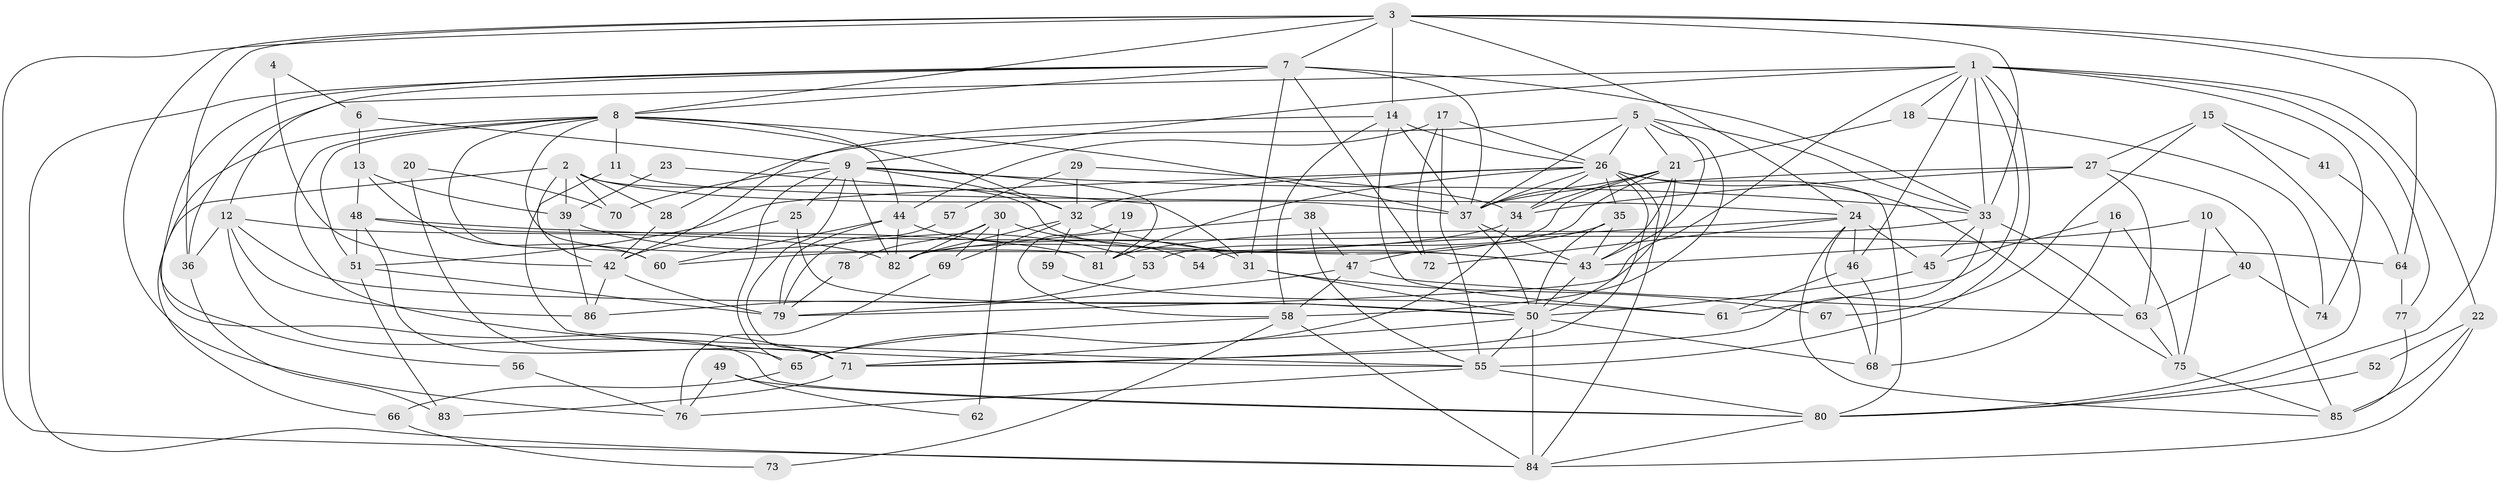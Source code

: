 // original degree distribution, {2: 0.16083916083916083, 7: 0.06293706293706294, 3: 0.3076923076923077, 6: 0.06993006993006994, 5: 0.15384615384615385, 4: 0.2097902097902098, 8: 0.027972027972027972, 9: 0.006993006993006993}
// Generated by graph-tools (version 1.1) at 2025/50/03/04/25 22:50:47]
// undirected, 86 vertices, 213 edges
graph export_dot {
  node [color=gray90,style=filled];
  1;
  2;
  3;
  4;
  5;
  6;
  7;
  8;
  9;
  10;
  11;
  12;
  13;
  14;
  15;
  16;
  17;
  18;
  19;
  20;
  21;
  22;
  23;
  24;
  25;
  26;
  27;
  28;
  29;
  30;
  31;
  32;
  33;
  34;
  35;
  36;
  37;
  38;
  39;
  40;
  41;
  42;
  43;
  44;
  45;
  46;
  47;
  48;
  49;
  50;
  51;
  52;
  53;
  54;
  55;
  56;
  57;
  58;
  59;
  60;
  61;
  62;
  63;
  64;
  65;
  66;
  67;
  68;
  69;
  70;
  71;
  72;
  73;
  74;
  75;
  76;
  77;
  78;
  79;
  80;
  81;
  82;
  83;
  84;
  85;
  86;
  1 -- 9 [weight=1.0];
  1 -- 18 [weight=1.0];
  1 -- 22 [weight=1.0];
  1 -- 33 [weight=1.0];
  1 -- 36 [weight=1.0];
  1 -- 46 [weight=1.0];
  1 -- 55 [weight=1.0];
  1 -- 61 [weight=1.0];
  1 -- 74 [weight=1.0];
  1 -- 77 [weight=1.0];
  1 -- 79 [weight=1.0];
  2 -- 28 [weight=1.0];
  2 -- 37 [weight=1.0];
  2 -- 39 [weight=1.0];
  2 -- 42 [weight=1.0];
  2 -- 43 [weight=1.0];
  2 -- 66 [weight=1.0];
  2 -- 70 [weight=1.0];
  3 -- 7 [weight=1.0];
  3 -- 8 [weight=1.0];
  3 -- 14 [weight=2.0];
  3 -- 24 [weight=1.0];
  3 -- 33 [weight=1.0];
  3 -- 36 [weight=1.0];
  3 -- 64 [weight=1.0];
  3 -- 76 [weight=1.0];
  3 -- 80 [weight=1.0];
  3 -- 84 [weight=1.0];
  4 -- 6 [weight=1.0];
  4 -- 42 [weight=1.0];
  5 -- 21 [weight=1.0];
  5 -- 26 [weight=2.0];
  5 -- 28 [weight=1.0];
  5 -- 33 [weight=1.0];
  5 -- 37 [weight=1.0];
  5 -- 43 [weight=1.0];
  5 -- 58 [weight=1.0];
  6 -- 9 [weight=1.0];
  6 -- 13 [weight=1.0];
  7 -- 8 [weight=1.0];
  7 -- 12 [weight=1.0];
  7 -- 31 [weight=1.0];
  7 -- 33 [weight=1.0];
  7 -- 37 [weight=2.0];
  7 -- 71 [weight=1.0];
  7 -- 72 [weight=1.0];
  7 -- 84 [weight=1.0];
  8 -- 11 [weight=1.0];
  8 -- 32 [weight=1.0];
  8 -- 37 [weight=2.0];
  8 -- 44 [weight=1.0];
  8 -- 51 [weight=1.0];
  8 -- 55 [weight=1.0];
  8 -- 56 [weight=1.0];
  8 -- 60 [weight=2.0];
  8 -- 81 [weight=1.0];
  9 -- 25 [weight=1.0];
  9 -- 32 [weight=1.0];
  9 -- 33 [weight=1.0];
  9 -- 65 [weight=1.0];
  9 -- 70 [weight=1.0];
  9 -- 71 [weight=1.0];
  9 -- 81 [weight=1.0];
  9 -- 82 [weight=1.0];
  10 -- 40 [weight=1.0];
  10 -- 43 [weight=1.0];
  10 -- 75 [weight=1.0];
  11 -- 24 [weight=1.0];
  11 -- 55 [weight=1.0];
  12 -- 36 [weight=1.0];
  12 -- 50 [weight=1.0];
  12 -- 80 [weight=1.0];
  12 -- 82 [weight=1.0];
  12 -- 86 [weight=1.0];
  13 -- 39 [weight=1.0];
  13 -- 48 [weight=1.0];
  13 -- 60 [weight=1.0];
  14 -- 26 [weight=1.0];
  14 -- 37 [weight=1.0];
  14 -- 42 [weight=1.0];
  14 -- 58 [weight=1.0];
  14 -- 61 [weight=1.0];
  15 -- 27 [weight=1.0];
  15 -- 41 [weight=1.0];
  15 -- 67 [weight=1.0];
  15 -- 80 [weight=1.0];
  16 -- 45 [weight=1.0];
  16 -- 68 [weight=1.0];
  16 -- 75 [weight=1.0];
  17 -- 26 [weight=1.0];
  17 -- 44 [weight=1.0];
  17 -- 55 [weight=1.0];
  17 -- 72 [weight=1.0];
  18 -- 21 [weight=1.0];
  18 -- 74 [weight=1.0];
  19 -- 58 [weight=1.0];
  19 -- 81 [weight=1.0];
  20 -- 70 [weight=1.0];
  20 -- 71 [weight=1.0];
  21 -- 34 [weight=1.0];
  21 -- 37 [weight=1.0];
  21 -- 43 [weight=3.0];
  21 -- 50 [weight=1.0];
  21 -- 53 [weight=1.0];
  21 -- 82 [weight=1.0];
  22 -- 52 [weight=1.0];
  22 -- 84 [weight=1.0];
  22 -- 85 [weight=1.0];
  23 -- 31 [weight=1.0];
  23 -- 39 [weight=1.0];
  24 -- 45 [weight=1.0];
  24 -- 46 [weight=1.0];
  24 -- 54 [weight=1.0];
  24 -- 68 [weight=1.0];
  24 -- 72 [weight=1.0];
  24 -- 85 [weight=1.0];
  25 -- 42 [weight=1.0];
  25 -- 50 [weight=1.0];
  26 -- 32 [weight=1.0];
  26 -- 34 [weight=1.0];
  26 -- 35 [weight=1.0];
  26 -- 37 [weight=1.0];
  26 -- 51 [weight=1.0];
  26 -- 71 [weight=1.0];
  26 -- 75 [weight=1.0];
  26 -- 80 [weight=1.0];
  26 -- 81 [weight=1.0];
  26 -- 84 [weight=1.0];
  27 -- 34 [weight=1.0];
  27 -- 37 [weight=1.0];
  27 -- 63 [weight=1.0];
  27 -- 85 [weight=1.0];
  28 -- 42 [weight=1.0];
  29 -- 32 [weight=1.0];
  29 -- 34 [weight=1.0];
  29 -- 57 [weight=1.0];
  30 -- 31 [weight=1.0];
  30 -- 62 [weight=1.0];
  30 -- 69 [weight=1.0];
  30 -- 78 [weight=1.0];
  30 -- 82 [weight=1.0];
  31 -- 50 [weight=1.0];
  31 -- 67 [weight=1.0];
  32 -- 43 [weight=1.0];
  32 -- 59 [weight=1.0];
  32 -- 69 [weight=1.0];
  32 -- 82 [weight=1.0];
  33 -- 45 [weight=1.0];
  33 -- 63 [weight=1.0];
  33 -- 71 [weight=1.0];
  33 -- 81 [weight=1.0];
  34 -- 60 [weight=1.0];
  34 -- 65 [weight=1.0];
  35 -- 43 [weight=1.0];
  35 -- 47 [weight=1.0];
  35 -- 50 [weight=1.0];
  36 -- 83 [weight=1.0];
  37 -- 43 [weight=1.0];
  37 -- 50 [weight=1.0];
  38 -- 47 [weight=1.0];
  38 -- 55 [weight=1.0];
  38 -- 82 [weight=1.0];
  39 -- 53 [weight=1.0];
  39 -- 86 [weight=1.0];
  40 -- 63 [weight=1.0];
  40 -- 74 [weight=1.0];
  41 -- 64 [weight=1.0];
  42 -- 79 [weight=1.0];
  42 -- 86 [weight=1.0];
  43 -- 50 [weight=1.0];
  44 -- 54 [weight=2.0];
  44 -- 60 [weight=1.0];
  44 -- 79 [weight=2.0];
  44 -- 82 [weight=1.0];
  45 -- 50 [weight=1.0];
  46 -- 61 [weight=1.0];
  46 -- 68 [weight=1.0];
  47 -- 58 [weight=1.0];
  47 -- 63 [weight=1.0];
  47 -- 79 [weight=1.0];
  48 -- 51 [weight=1.0];
  48 -- 64 [weight=1.0];
  48 -- 65 [weight=1.0];
  48 -- 81 [weight=1.0];
  49 -- 62 [weight=1.0];
  49 -- 76 [weight=1.0];
  49 -- 80 [weight=1.0];
  50 -- 55 [weight=1.0];
  50 -- 68 [weight=1.0];
  50 -- 71 [weight=1.0];
  50 -- 84 [weight=1.0];
  51 -- 79 [weight=1.0];
  51 -- 83 [weight=1.0];
  52 -- 80 [weight=1.0];
  53 -- 86 [weight=1.0];
  55 -- 76 [weight=1.0];
  55 -- 80 [weight=1.0];
  56 -- 76 [weight=1.0];
  57 -- 79 [weight=1.0];
  58 -- 65 [weight=1.0];
  58 -- 73 [weight=1.0];
  58 -- 84 [weight=1.0];
  59 -- 61 [weight=1.0];
  63 -- 75 [weight=1.0];
  64 -- 77 [weight=1.0];
  65 -- 66 [weight=1.0];
  66 -- 73 [weight=1.0];
  69 -- 76 [weight=1.0];
  71 -- 83 [weight=1.0];
  75 -- 85 [weight=1.0];
  77 -- 85 [weight=1.0];
  78 -- 79 [weight=1.0];
  80 -- 84 [weight=1.0];
}
